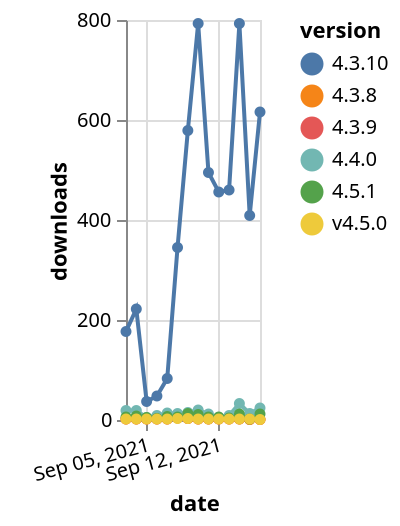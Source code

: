 {"$schema": "https://vega.github.io/schema/vega-lite/v5.json", "description": "A simple bar chart with embedded data.", "data": {"values": [{"date": "2021-09-03", "total": 3004, "delta": 19, "version": "4.4.0"}, {"date": "2021-09-04", "total": 3023, "delta": 19, "version": "4.4.0"}, {"date": "2021-09-05", "total": 3028, "delta": 5, "version": "4.4.0"}, {"date": "2021-09-06", "total": 3037, "delta": 9, "version": "4.4.0"}, {"date": "2021-09-07", "total": 3051, "delta": 14, "version": "4.4.0"}, {"date": "2021-09-08", "total": 3064, "delta": 13, "version": "4.4.0"}, {"date": "2021-09-09", "total": 3079, "delta": 15, "version": "4.4.0"}, {"date": "2021-09-10", "total": 3099, "delta": 20, "version": "4.4.0"}, {"date": "2021-09-11", "total": 3111, "delta": 12, "version": "4.4.0"}, {"date": "2021-09-12", "total": 3116, "delta": 5, "version": "4.4.0"}, {"date": "2021-09-13", "total": 3125, "delta": 9, "version": "4.4.0"}, {"date": "2021-09-14", "total": 3158, "delta": 33, "version": "4.4.0"}, {"date": "2021-09-15", "total": 3171, "delta": 13, "version": "4.4.0"}, {"date": "2021-09-16", "total": 3195, "delta": 24, "version": "4.4.0"}, {"date": "2021-09-03", "total": 1837, "delta": 2, "version": "4.3.9"}, {"date": "2021-09-04", "total": 1839, "delta": 2, "version": "4.3.9"}, {"date": "2021-09-05", "total": 1841, "delta": 2, "version": "4.3.9"}, {"date": "2021-09-06", "total": 1843, "delta": 2, "version": "4.3.9"}, {"date": "2021-09-07", "total": 1845, "delta": 2, "version": "4.3.9"}, {"date": "2021-09-08", "total": 1849, "delta": 4, "version": "4.3.9"}, {"date": "2021-09-09", "total": 1852, "delta": 3, "version": "4.3.9"}, {"date": "2021-09-10", "total": 1854, "delta": 2, "version": "4.3.9"}, {"date": "2021-09-11", "total": 1856, "delta": 2, "version": "4.3.9"}, {"date": "2021-09-12", "total": 1858, "delta": 2, "version": "4.3.9"}, {"date": "2021-09-13", "total": 1860, "delta": 2, "version": "4.3.9"}, {"date": "2021-09-14", "total": 1862, "delta": 2, "version": "4.3.9"}, {"date": "2021-09-15", "total": 1863, "delta": 1, "version": "4.3.9"}, {"date": "2021-09-16", "total": 1864, "delta": 1, "version": "4.3.9"}, {"date": "2021-09-03", "total": 2152, "delta": 2, "version": "4.3.8"}, {"date": "2021-09-04", "total": 2154, "delta": 2, "version": "4.3.8"}, {"date": "2021-09-05", "total": 2156, "delta": 2, "version": "4.3.8"}, {"date": "2021-09-06", "total": 2158, "delta": 2, "version": "4.3.8"}, {"date": "2021-09-07", "total": 2160, "delta": 2, "version": "4.3.8"}, {"date": "2021-09-08", "total": 2164, "delta": 4, "version": "4.3.8"}, {"date": "2021-09-09", "total": 2167, "delta": 3, "version": "4.3.8"}, {"date": "2021-09-10", "total": 2169, "delta": 2, "version": "4.3.8"}, {"date": "2021-09-11", "total": 2171, "delta": 2, "version": "4.3.8"}, {"date": "2021-09-12", "total": 2173, "delta": 2, "version": "4.3.8"}, {"date": "2021-09-13", "total": 2175, "delta": 2, "version": "4.3.8"}, {"date": "2021-09-14", "total": 2177, "delta": 2, "version": "4.3.8"}, {"date": "2021-09-15", "total": 2178, "delta": 1, "version": "4.3.8"}, {"date": "2021-09-16", "total": 2179, "delta": 1, "version": "4.3.8"}, {"date": "2021-09-03", "total": 1272, "delta": 6, "version": "4.5.1"}, {"date": "2021-09-04", "total": 1280, "delta": 8, "version": "4.5.1"}, {"date": "2021-09-05", "total": 1285, "delta": 5, "version": "4.5.1"}, {"date": "2021-09-06", "total": 1288, "delta": 3, "version": "4.5.1"}, {"date": "2021-09-07", "total": 1295, "delta": 7, "version": "4.5.1"}, {"date": "2021-09-08", "total": 1301, "delta": 6, "version": "4.5.1"}, {"date": "2021-09-09", "total": 1314, "delta": 13, "version": "4.5.1"}, {"date": "2021-09-10", "total": 1325, "delta": 11, "version": "4.5.1"}, {"date": "2021-09-11", "total": 1331, "delta": 6, "version": "4.5.1"}, {"date": "2021-09-12", "total": 1337, "delta": 6, "version": "4.5.1"}, {"date": "2021-09-13", "total": 1341, "delta": 4, "version": "4.5.1"}, {"date": "2021-09-14", "total": 1353, "delta": 12, "version": "4.5.1"}, {"date": "2021-09-15", "total": 1355, "delta": 2, "version": "4.5.1"}, {"date": "2021-09-16", "total": 1367, "delta": 12, "version": "4.5.1"}, {"date": "2021-09-03", "total": 448, "delta": 2, "version": "v4.5.0"}, {"date": "2021-09-04", "total": 450, "delta": 2, "version": "v4.5.0"}, {"date": "2021-09-05", "total": 452, "delta": 2, "version": "v4.5.0"}, {"date": "2021-09-06", "total": 454, "delta": 2, "version": "v4.5.0"}, {"date": "2021-09-07", "total": 456, "delta": 2, "version": "v4.5.0"}, {"date": "2021-09-08", "total": 459, "delta": 3, "version": "v4.5.0"}, {"date": "2021-09-09", "total": 462, "delta": 3, "version": "v4.5.0"}, {"date": "2021-09-10", "total": 464, "delta": 2, "version": "v4.5.0"}, {"date": "2021-09-11", "total": 466, "delta": 2, "version": "v4.5.0"}, {"date": "2021-09-12", "total": 468, "delta": 2, "version": "v4.5.0"}, {"date": "2021-09-13", "total": 470, "delta": 2, "version": "v4.5.0"}, {"date": "2021-09-14", "total": 472, "delta": 2, "version": "v4.5.0"}, {"date": "2021-09-15", "total": 474, "delta": 2, "version": "v4.5.0"}, {"date": "2021-09-16", "total": 475, "delta": 1, "version": "v4.5.0"}, {"date": "2021-09-03", "total": 51029, "delta": 177, "version": "4.3.10"}, {"date": "2021-09-04", "total": 51251, "delta": 222, "version": "4.3.10"}, {"date": "2021-09-05", "total": 51288, "delta": 37, "version": "4.3.10"}, {"date": "2021-09-06", "total": 51336, "delta": 48, "version": "4.3.10"}, {"date": "2021-09-07", "total": 51419, "delta": 83, "version": "4.3.10"}, {"date": "2021-09-08", "total": 51764, "delta": 345, "version": "4.3.10"}, {"date": "2021-09-09", "total": 52343, "delta": 579, "version": "4.3.10"}, {"date": "2021-09-10", "total": 53136, "delta": 793, "version": "4.3.10"}, {"date": "2021-09-11", "total": 53631, "delta": 495, "version": "4.3.10"}, {"date": "2021-09-12", "total": 54087, "delta": 456, "version": "4.3.10"}, {"date": "2021-09-13", "total": 54547, "delta": 460, "version": "4.3.10"}, {"date": "2021-09-14", "total": 55340, "delta": 793, "version": "4.3.10"}, {"date": "2021-09-15", "total": 55749, "delta": 409, "version": "4.3.10"}, {"date": "2021-09-16", "total": 56365, "delta": 616, "version": "4.3.10"}]}, "width": "container", "mark": {"type": "line", "point": {"filled": true}}, "encoding": {"x": {"field": "date", "type": "temporal", "timeUnit": "yearmonthdate", "title": "date", "axis": {"labelAngle": -15}}, "y": {"field": "delta", "type": "quantitative", "title": "downloads"}, "color": {"field": "version", "type": "nominal"}, "tooltip": {"field": "delta"}}}